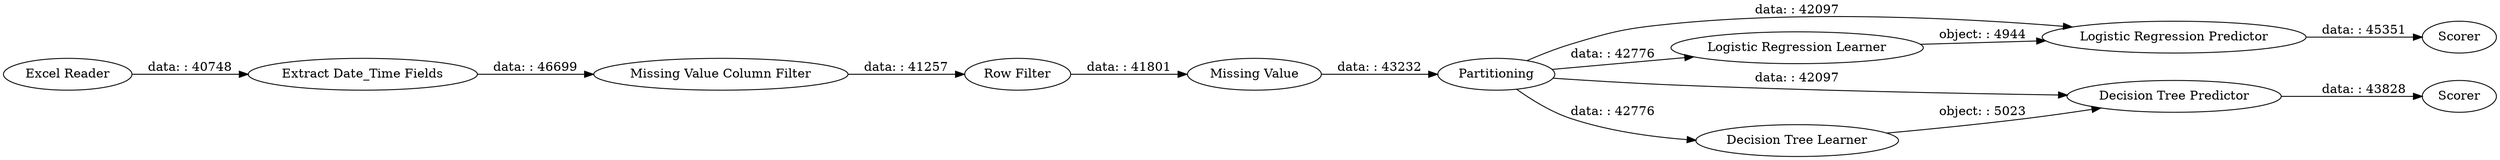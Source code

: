 digraph {
	"6487364218578862040_10" [label="Logistic Regression Predictor"]
	"6487364218578862040_5" [label="Missing Value"]
	"6487364218578862040_6" [label=Partitioning]
	"6487364218578862040_7" [label="Decision Tree Learner"]
	"6487364218578862040_3" [label="Missing Value Column Filter"]
	"6487364218578862040_1" [label="Extract Date_Time Fields"]
	"6487364218578862040_9" [label="Logistic Regression Learner"]
	"6487364218578862040_12" [label=Scorer]
	"6487364218578862040_4" [label="Row Filter"]
	"6487364218578862040_11" [label=Scorer]
	"6487364218578862040_8" [label="Decision Tree Predictor"]
	"6487364218578862040_2" [label="Excel Reader"]
	"6487364218578862040_8" -> "6487364218578862040_11" [label="data: : 43828"]
	"6487364218578862040_5" -> "6487364218578862040_6" [label="data: : 43232"]
	"6487364218578862040_1" -> "6487364218578862040_3" [label="data: : 46699"]
	"6487364218578862040_4" -> "6487364218578862040_5" [label="data: : 41801"]
	"6487364218578862040_2" -> "6487364218578862040_1" [label="data: : 40748"]
	"6487364218578862040_6" -> "6487364218578862040_10" [label="data: : 42097"]
	"6487364218578862040_6" -> "6487364218578862040_8" [label="data: : 42097"]
	"6487364218578862040_6" -> "6487364218578862040_7" [label="data: : 42776"]
	"6487364218578862040_10" -> "6487364218578862040_12" [label="data: : 45351"]
	"6487364218578862040_9" -> "6487364218578862040_10" [label="object: : 4944"]
	"6487364218578862040_3" -> "6487364218578862040_4" [label="data: : 41257"]
	"6487364218578862040_6" -> "6487364218578862040_9" [label="data: : 42776"]
	"6487364218578862040_7" -> "6487364218578862040_8" [label="object: : 5023"]
	rankdir=LR
}
